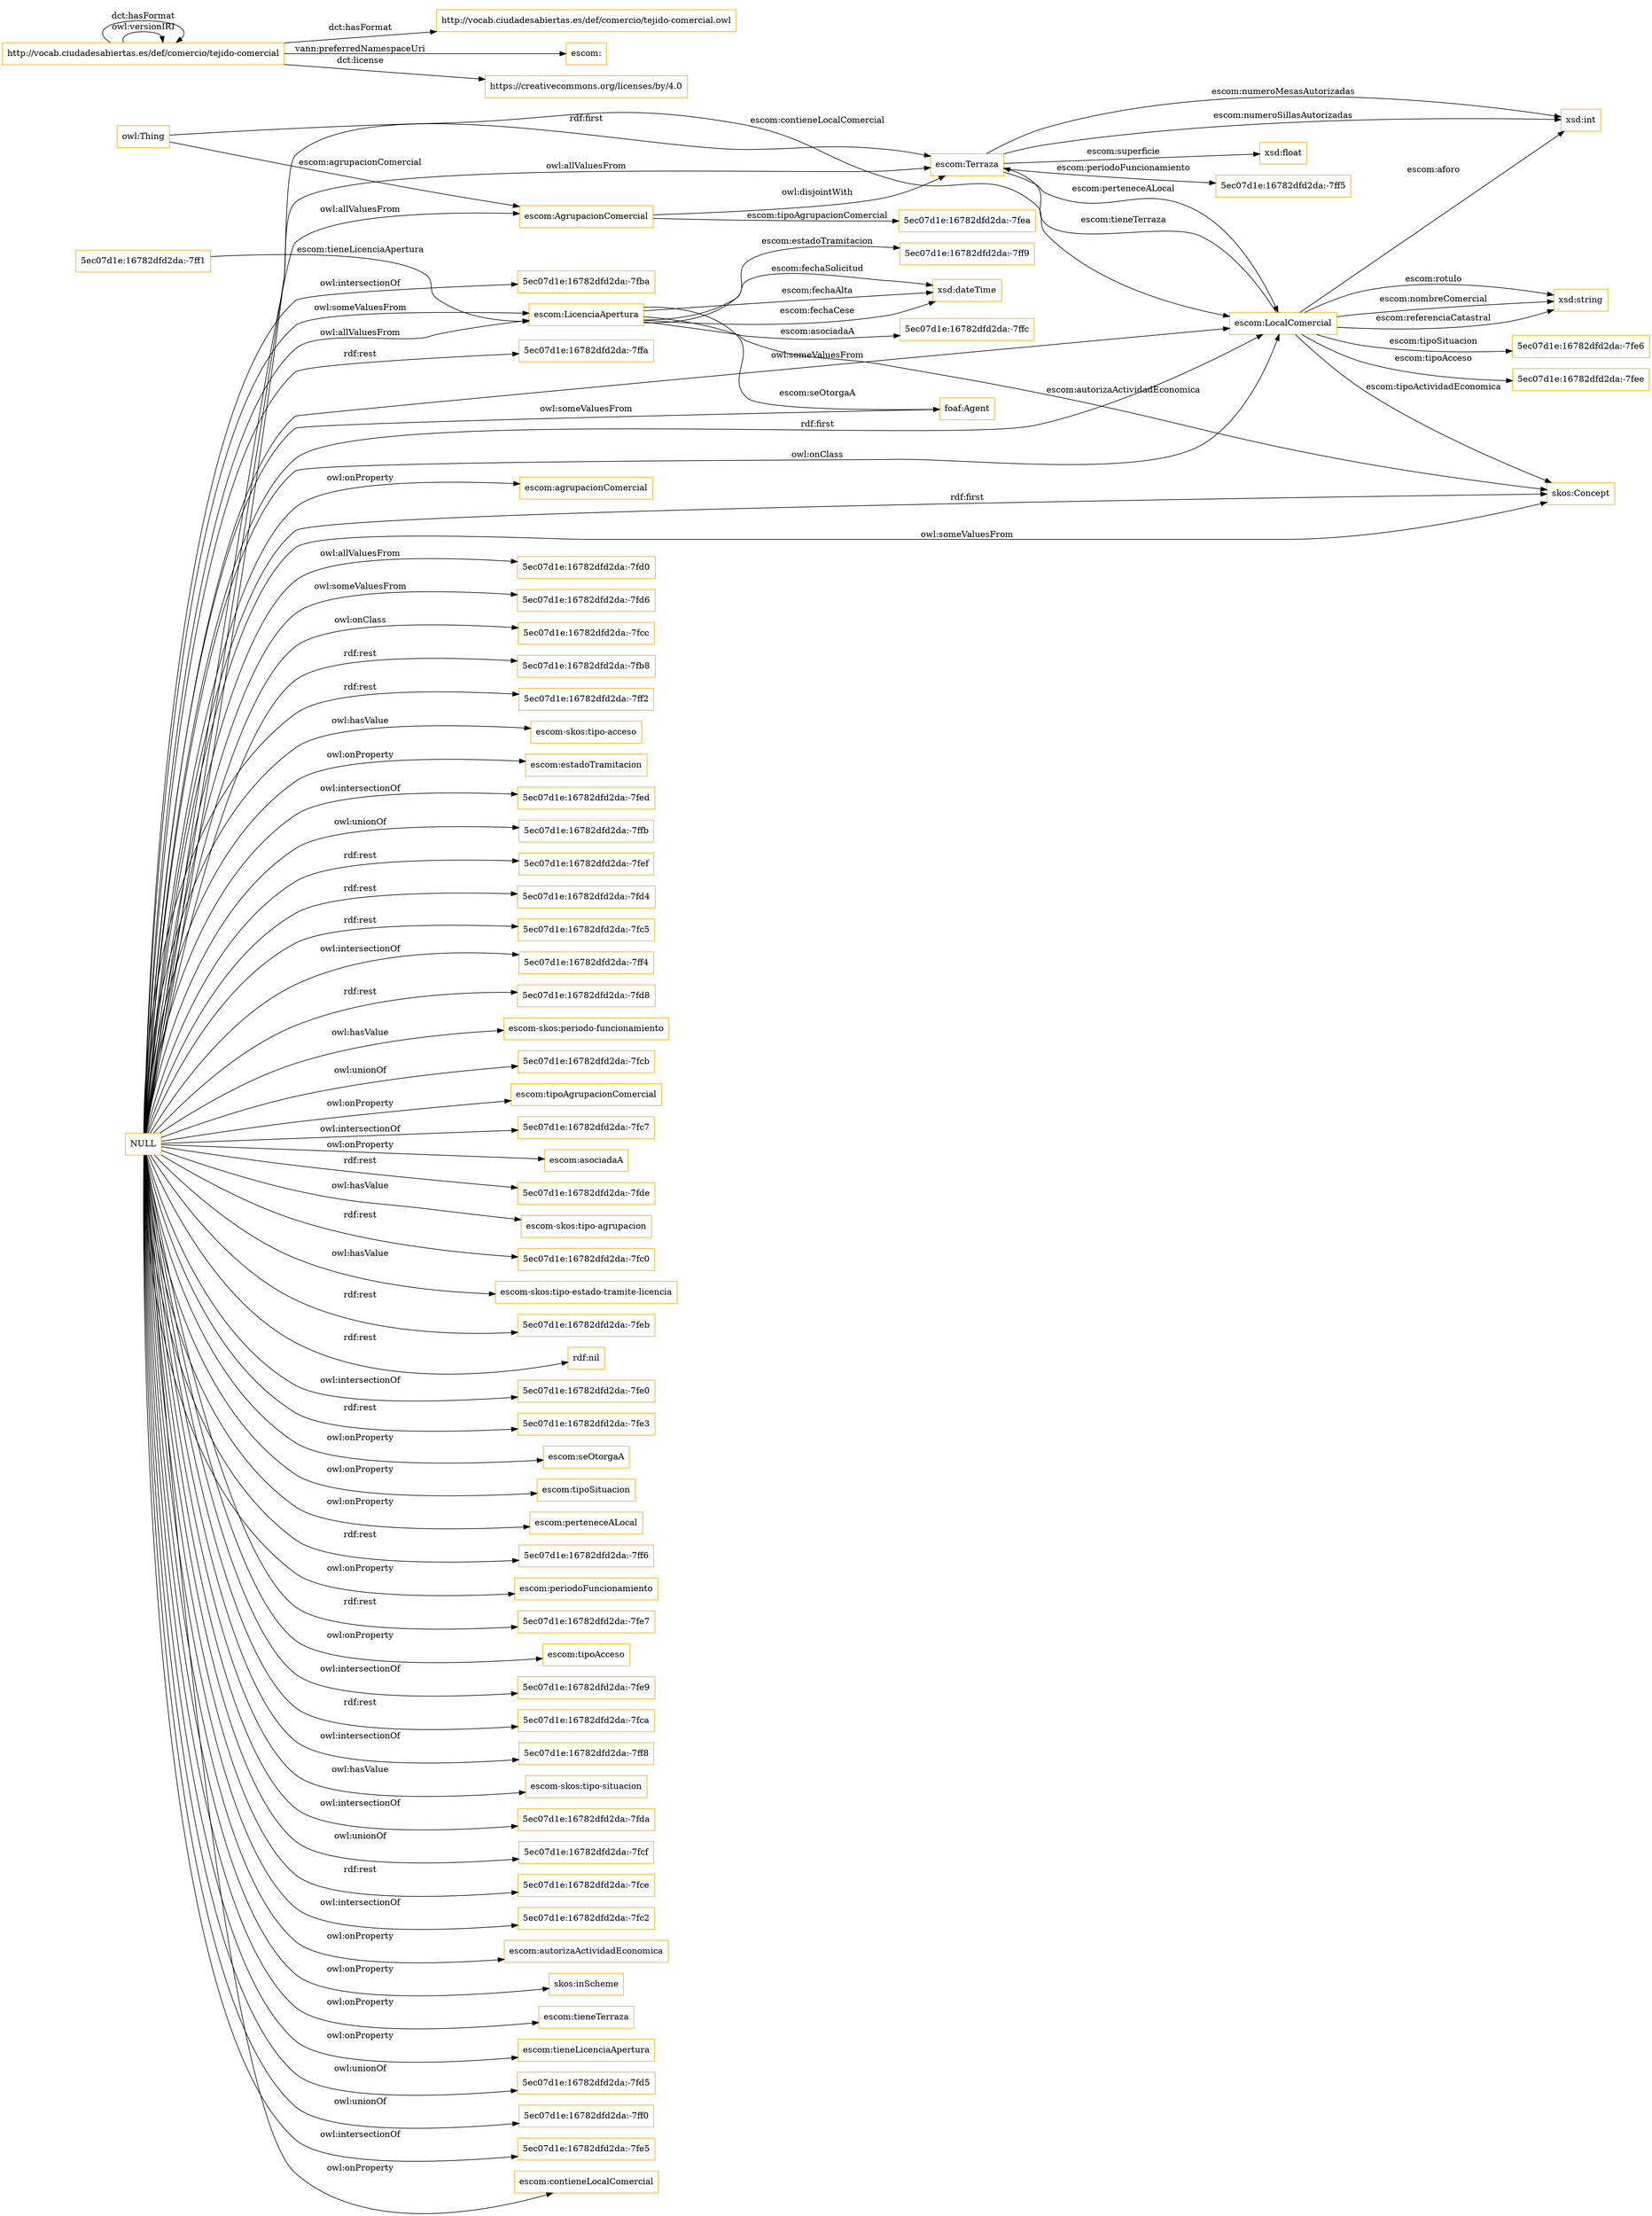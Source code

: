 digraph ar2dtool_diagram { 
rankdir=LR;
size="1501"
node [shape = rectangle, color="orange"]; "5ec07d1e:16782dfd2da:-7ff1" "escom:AgrupacionComercial" "5ec07d1e:16782dfd2da:-7ffc" "5ec07d1e:16782dfd2da:-7ff5" "foaf:Agent" "5ec07d1e:16782dfd2da:-7fe6" "escom:Terraza" "escom:LocalComercial" "5ec07d1e:16782dfd2da:-7fea" "5ec07d1e:16782dfd2da:-7fee" "5ec07d1e:16782dfd2da:-7fd0" "5ec07d1e:16782dfd2da:-7fd6" "skos:Concept" "5ec07d1e:16782dfd2da:-7fcc" "5ec07d1e:16782dfd2da:-7ff9" "escom:LicenciaApertura" ; /*classes style*/
	"http://vocab.ciudadesabiertas.es/def/comercio/tejido-comercial" -> "http://vocab.ciudadesabiertas.es/def/comercio/tejido-comercial.owl" [ label = "dct:hasFormat" ];
	"http://vocab.ciudadesabiertas.es/def/comercio/tejido-comercial" -> "escom:" [ label = "vann:preferredNamespaceUri" ];
	"http://vocab.ciudadesabiertas.es/def/comercio/tejido-comercial" -> "http://vocab.ciudadesabiertas.es/def/comercio/tejido-comercial" [ label = "owl:versionIRI" ];
	"http://vocab.ciudadesabiertas.es/def/comercio/tejido-comercial" -> "https://creativecommons.org/licenses/by/4.0" [ label = "dct:license" ];
	"http://vocab.ciudadesabiertas.es/def/comercio/tejido-comercial" -> "http://vocab.ciudadesabiertas.es/def/comercio/tejido-comercial" [ label = "dct:hasFormat" ];
	"NULL" -> "escom:AgrupacionComercial" [ label = "owl:allValuesFrom" ];
	"NULL" -> "5ec07d1e:16782dfd2da:-7fb8" [ label = "rdf:rest" ];
	"NULL" -> "5ec07d1e:16782dfd2da:-7ff2" [ label = "rdf:rest" ];
	"NULL" -> "escom-skos:tipo-acceso" [ label = "owl:hasValue" ];
	"NULL" -> "escom:estadoTramitacion" [ label = "owl:onProperty" ];
	"NULL" -> "5ec07d1e:16782dfd2da:-7fed" [ label = "owl:intersectionOf" ];
	"NULL" -> "skos:Concept" [ label = "rdf:first" ];
	"NULL" -> "5ec07d1e:16782dfd2da:-7ffb" [ label = "owl:unionOf" ];
	"NULL" -> "5ec07d1e:16782dfd2da:-7fef" [ label = "rdf:rest" ];
	"NULL" -> "5ec07d1e:16782dfd2da:-7fd4" [ label = "rdf:rest" ];
	"NULL" -> "5ec07d1e:16782dfd2da:-7fc5" [ label = "rdf:rest" ];
	"NULL" -> "5ec07d1e:16782dfd2da:-7ff4" [ label = "owl:intersectionOf" ];
	"NULL" -> "5ec07d1e:16782dfd2da:-7fd8" [ label = "rdf:rest" ];
	"NULL" -> "escom-skos:periodo-funcionamiento" [ label = "owl:hasValue" ];
	"NULL" -> "5ec07d1e:16782dfd2da:-7fcb" [ label = "owl:unionOf" ];
	"NULL" -> "escom:tipoAgrupacionComercial" [ label = "owl:onProperty" ];
	"NULL" -> "escom:Terraza" [ label = "rdf:first" ];
	"NULL" -> "5ec07d1e:16782dfd2da:-7fc7" [ label = "owl:intersectionOf" ];
	"NULL" -> "escom:asociadaA" [ label = "owl:onProperty" ];
	"NULL" -> "escom:LocalComercial" [ label = "owl:onClass" ];
	"NULL" -> "5ec07d1e:16782dfd2da:-7fde" [ label = "rdf:rest" ];
	"NULL" -> "escom-skos:tipo-agrupacion" [ label = "owl:hasValue" ];
	"NULL" -> "5ec07d1e:16782dfd2da:-7fc0" [ label = "rdf:rest" ];
	"NULL" -> "foaf:Agent" [ label = "owl:someValuesFrom" ];
	"NULL" -> "escom-skos:tipo-estado-tramite-licencia" [ label = "owl:hasValue" ];
	"NULL" -> "5ec07d1e:16782dfd2da:-7feb" [ label = "rdf:rest" ];
	"NULL" -> "rdf:nil" [ label = "rdf:rest" ];
	"NULL" -> "5ec07d1e:16782dfd2da:-7fe0" [ label = "owl:intersectionOf" ];
	"NULL" -> "5ec07d1e:16782dfd2da:-7fe3" [ label = "rdf:rest" ];
	"NULL" -> "escom:seOtorgaA" [ label = "owl:onProperty" ];
	"NULL" -> "escom:tipoSituacion" [ label = "owl:onProperty" ];
	"NULL" -> "escom:perteneceALocal" [ label = "owl:onProperty" ];
	"NULL" -> "escom:LocalComercial" [ label = "owl:someValuesFrom" ];
	"NULL" -> "5ec07d1e:16782dfd2da:-7ff6" [ label = "rdf:rest" ];
	"NULL" -> "escom:periodoFuncionamiento" [ label = "owl:onProperty" ];
	"NULL" -> "5ec07d1e:16782dfd2da:-7fe7" [ label = "rdf:rest" ];
	"NULL" -> "escom:tipoAcceso" [ label = "owl:onProperty" ];
	"NULL" -> "5ec07d1e:16782dfd2da:-7fe9" [ label = "owl:intersectionOf" ];
	"NULL" -> "5ec07d1e:16782dfd2da:-7fca" [ label = "rdf:rest" ];
	"NULL" -> "escom:LicenciaApertura" [ label = "owl:someValuesFrom" ];
	"NULL" -> "5ec07d1e:16782dfd2da:-7ff8" [ label = "owl:intersectionOf" ];
	"NULL" -> "escom:Terraza" [ label = "owl:allValuesFrom" ];
	"NULL" -> "escom-skos:tipo-situacion" [ label = "owl:hasValue" ];
	"NULL" -> "skos:Concept" [ label = "owl:someValuesFrom" ];
	"NULL" -> "5ec07d1e:16782dfd2da:-7fda" [ label = "owl:intersectionOf" ];
	"NULL" -> "5ec07d1e:16782dfd2da:-7fcf" [ label = "owl:unionOf" ];
	"NULL" -> "5ec07d1e:16782dfd2da:-7fce" [ label = "rdf:rest" ];
	"NULL" -> "5ec07d1e:16782dfd2da:-7fcc" [ label = "owl:onClass" ];
	"NULL" -> "5ec07d1e:16782dfd2da:-7fd6" [ label = "owl:someValuesFrom" ];
	"NULL" -> "5ec07d1e:16782dfd2da:-7fc2" [ label = "owl:intersectionOf" ];
	"NULL" -> "5ec07d1e:16782dfd2da:-7fd0" [ label = "owl:allValuesFrom" ];
	"NULL" -> "escom:autorizaActividadEconomica" [ label = "owl:onProperty" ];
	"NULL" -> "skos:inScheme" [ label = "owl:onProperty" ];
	"NULL" -> "escom:tieneTerraza" [ label = "owl:onProperty" ];
	"NULL" -> "escom:tieneLicenciaApertura" [ label = "owl:onProperty" ];
	"NULL" -> "5ec07d1e:16782dfd2da:-7fd5" [ label = "owl:unionOf" ];
	"NULL" -> "5ec07d1e:16782dfd2da:-7ff0" [ label = "owl:unionOf" ];
	"NULL" -> "escom:LicenciaApertura" [ label = "owl:allValuesFrom" ];
	"NULL" -> "5ec07d1e:16782dfd2da:-7fe5" [ label = "owl:intersectionOf" ];
	"NULL" -> "escom:contieneLocalComercial" [ label = "owl:onProperty" ];
	"NULL" -> "escom:LocalComercial" [ label = "rdf:first" ];
	"NULL" -> "5ec07d1e:16782dfd2da:-7fba" [ label = "owl:intersectionOf" ];
	"NULL" -> "5ec07d1e:16782dfd2da:-7ffa" [ label = "rdf:rest" ];
	"NULL" -> "escom:agrupacionComercial" [ label = "owl:onProperty" ];
	"escom:AgrupacionComercial" -> "escom:Terraza" [ label = "owl:disjointWith" ];
	"escom:LocalComercial" -> "5ec07d1e:16782dfd2da:-7fe6" [ label = "escom:tipoSituacion" ];
	"escom:LicenciaApertura" -> "5ec07d1e:16782dfd2da:-7ffc" [ label = "escom:asociadaA" ];
	"escom:LicenciaApertura" -> "xsd:dateTime" [ label = "escom:fechaSolicitud" ];
	"escom:Terraza" -> "xsd:float" [ label = "escom:superficie" ];
	"escom:AgrupacionComercial" -> "5ec07d1e:16782dfd2da:-7fea" [ label = "escom:tipoAgrupacionComercial" ];
	"escom:Terraza" -> "escom:LocalComercial" [ label = "escom:perteneceALocal" ];
	"escom:LocalComercial" -> "xsd:string" [ label = "escom:referenciaCatastral" ];
	"escom:LocalComercial" -> "skos:Concept" [ label = "escom:tipoActividadEconomica" ];
	"escom:LocalComercial" -> "xsd:int" [ label = "escom:aforo" ];
	"escom:LocalComercial" -> "escom:Terraza" [ label = "escom:tieneTerraza" ];
	"escom:LocalComercial" -> "xsd:string" [ label = "escom:rotulo" ];
	"escom:Terraza" -> "xsd:int" [ label = "escom:numeroSillasAutorizadas" ];
	"owl:Thing" -> "escom:AgrupacionComercial" [ label = "escom:agrupacionComercial" ];
	"escom:LocalComercial" -> "xsd:string" [ label = "escom:nombreComercial" ];
	"escom:LicenciaApertura" -> "foaf:Agent" [ label = "escom:seOtorgaA" ];
	"escom:LocalComercial" -> "5ec07d1e:16782dfd2da:-7fee" [ label = "escom:tipoAcceso" ];
	"5ec07d1e:16782dfd2da:-7ff1" -> "escom:LicenciaApertura" [ label = "escom:tieneLicenciaApertura" ];
	"escom:LicenciaApertura" -> "skos:Concept" [ label = "escom:autorizaActividadEconomica" ];
	"escom:LicenciaApertura" -> "xsd:dateTime" [ label = "escom:fechaAlta" ];
	"owl:Thing" -> "escom:LocalComercial" [ label = "escom:contieneLocalComercial" ];
	"escom:LicenciaApertura" -> "xsd:dateTime" [ label = "escom:fechaCese" ];
	"escom:LicenciaApertura" -> "5ec07d1e:16782dfd2da:-7ff9" [ label = "escom:estadoTramitacion" ];
	"escom:Terraza" -> "xsd:int" [ label = "escom:numeroMesasAutorizadas" ];
	"escom:Terraza" -> "5ec07d1e:16782dfd2da:-7ff5" [ label = "escom:periodoFuncionamiento" ];

}
